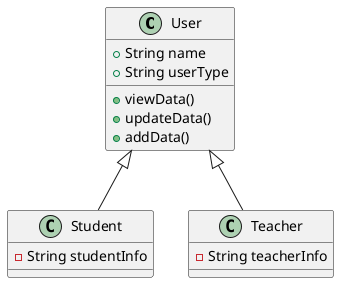 @startuml
class User {
   + String name
   + String userType
   + viewData()
   + updateData()
   + addData()
}

class Student {
   - String studentInfo
}

class Teacher {
   - String teacherInfo
}

User <|-- Student
User <|-- Teacher
@enduml